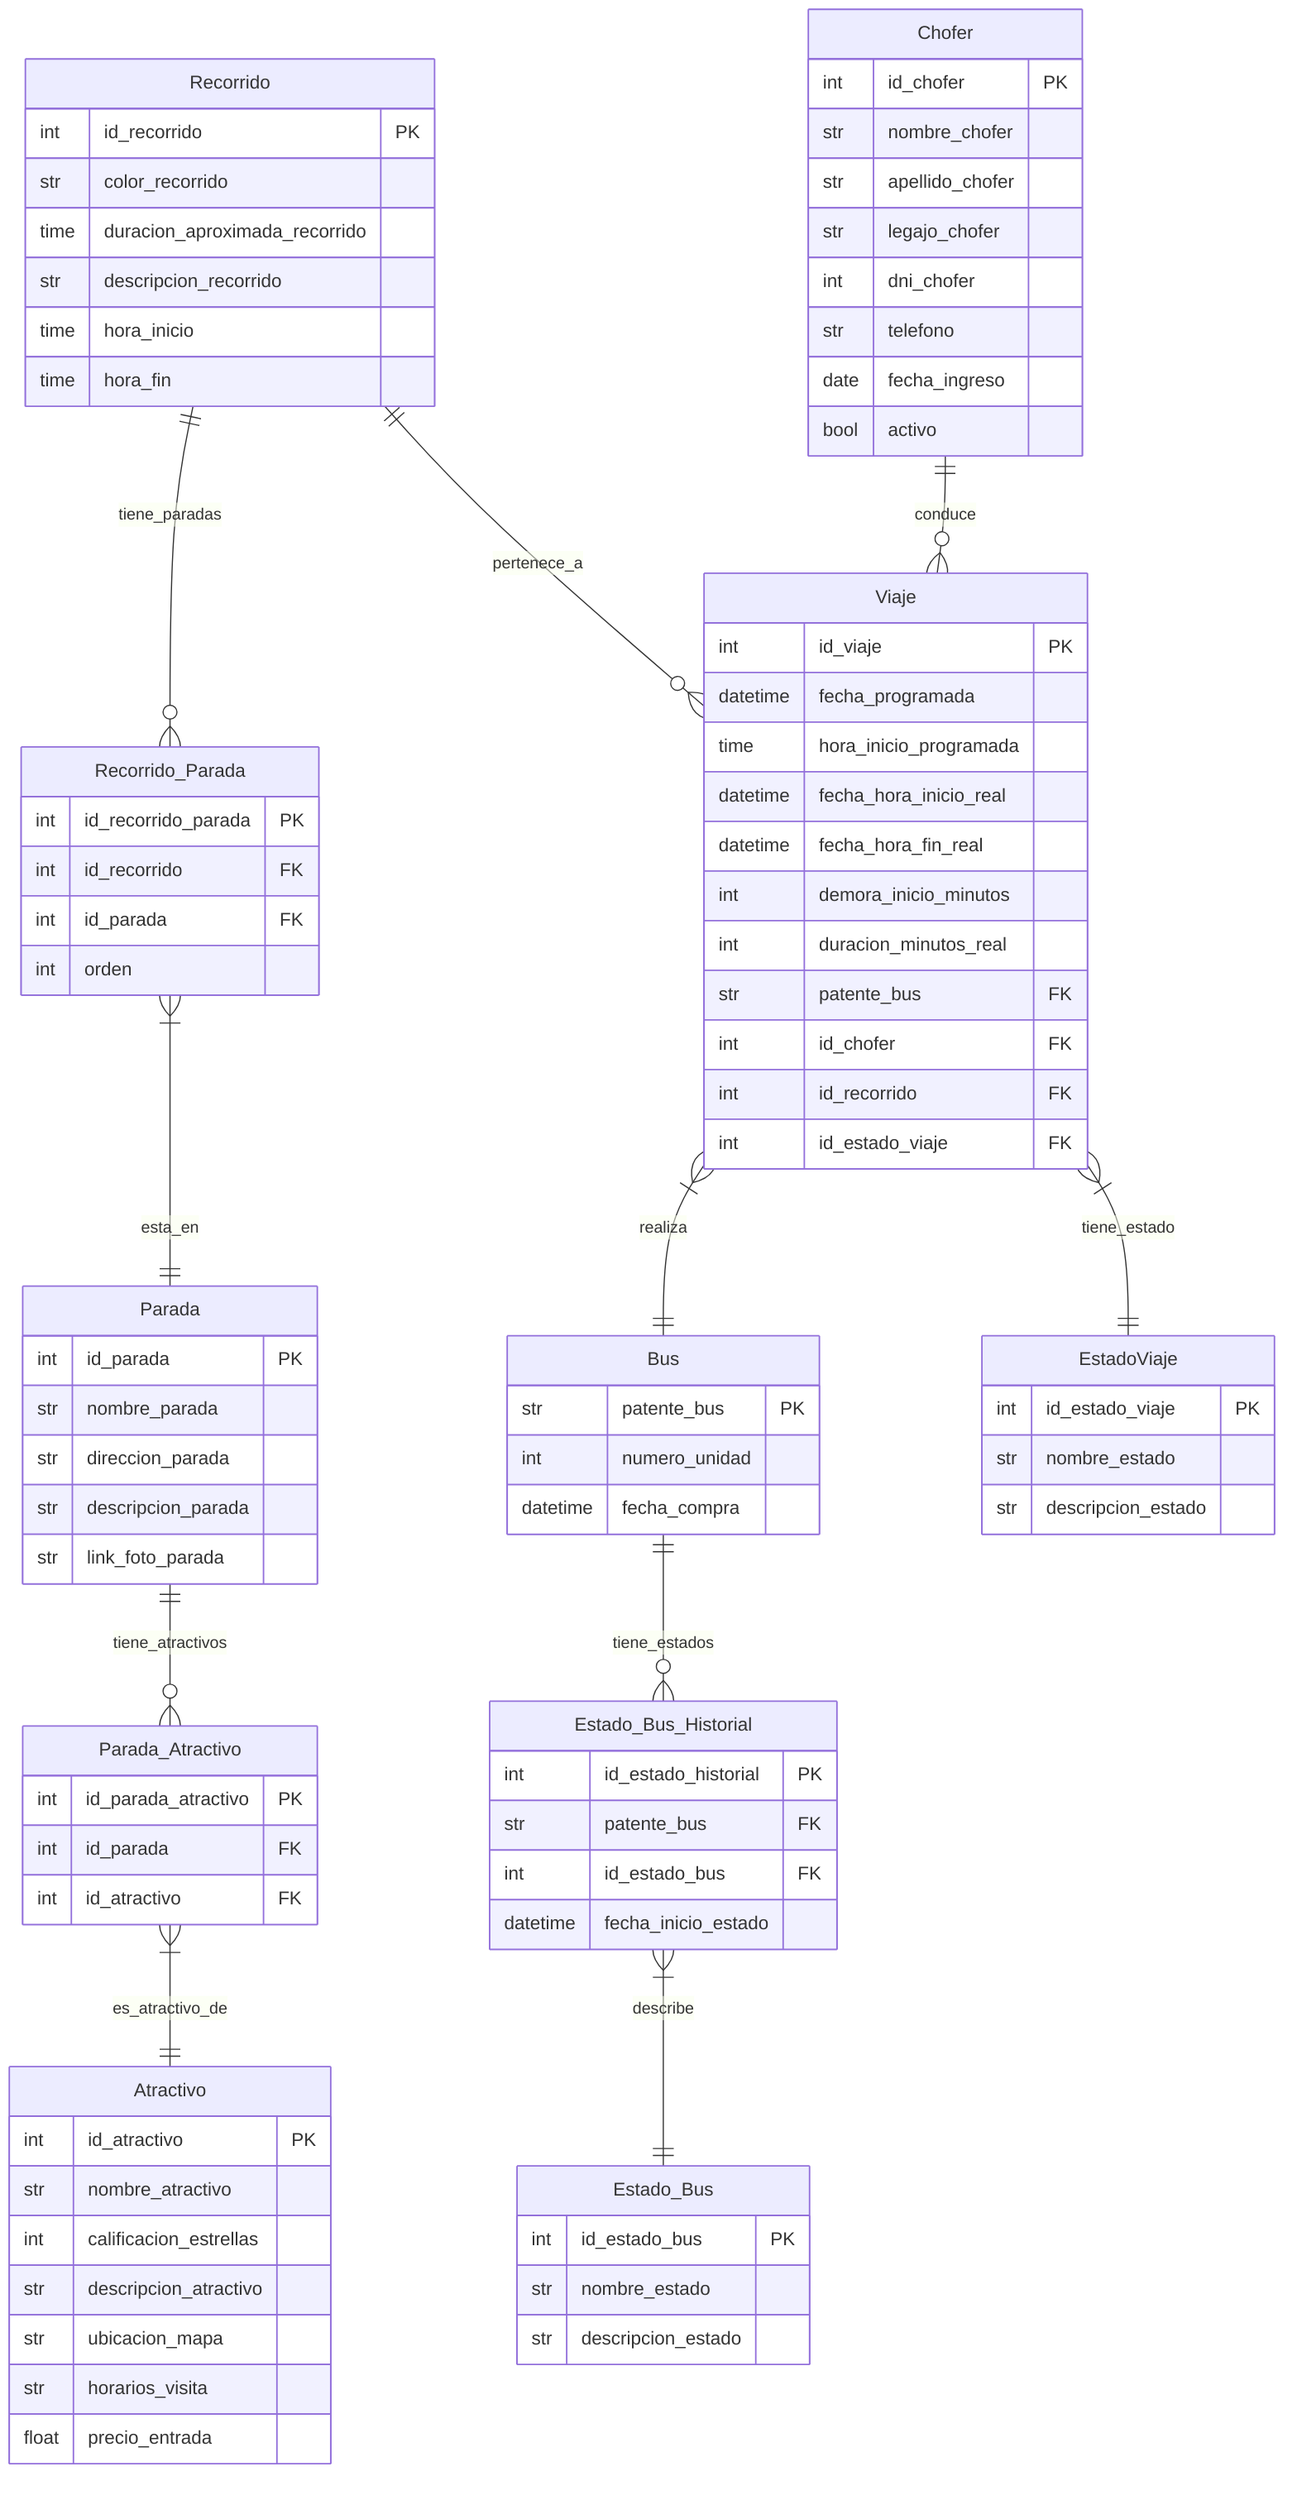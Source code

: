 erDiagram
    Recorrido ||--o{ Recorrido_Parada : tiene_paradas
    Recorrido_Parada }|--|| Parada : esta_en
    Parada ||--o{ Parada_Atractivo : tiene_atractivos
    Parada_Atractivo }|--|| Atractivo : es_atractivo_de

    Bus ||--o{ Estado_Bus_Historial : tiene_estados
    Estado_Bus_Historial }|--|| Estado_Bus : describe
    Chofer ||--o{ Viaje : conduce
    Viaje }|--|| Bus : realiza
    Recorrido ||--o{ Viaje : pertenece_a

    Viaje }|--|| EstadoViaje : tiene_estado 

    Recorrido {
        int id_recorrido PK
        str color_recorrido
        time duracion_aproximada_recorrido
        str descripcion_recorrido
        time hora_inicio
        time hora_fin
    }

    Recorrido_Parada {
        int id_recorrido_parada PK
        int id_recorrido FK
        int id_parada FK
        int orden
    }

    Parada {
        int id_parada PK
        str nombre_parada
        str direccion_parada
        str descripcion_parada
        str link_foto_parada
    }

    Parada_Atractivo {
        int id_parada_atractivo PK
        int id_parada FK
        int id_atractivo FK
    }

    Atractivo {
        int id_atractivo PK
        str nombre_atractivo
        int calificacion_estrellas
        str descripcion_atractivo
        str ubicacion_mapa
        str horarios_visita
        float precio_entrada
    }

    Bus {
        str patente_bus PK
        int numero_unidad
        datetime fecha_compra
    
    }

    Estado_Bus {
        int id_estado_bus PK
        str nombre_estado
        str descripcion_estado
    }

    Estado_Bus_Historial {
        int id_estado_historial PK
        str patente_bus FK
        int id_estado_bus FK
        datetime fecha_inicio_estado
    }

    Chofer {
        int id_chofer PK
        str nombre_chofer
        str apellido_chofer
        str legajo_chofer
        int dni_chofer
        str telefono
        date fecha_ingreso
        bool activo
    }

    Viaje {
        int id_viaje PK
        datetime fecha_programada
        time hora_inicio_programada
        datetime fecha_hora_inicio_real
        datetime fecha_hora_fin_real
        int demora_inicio_minutos
        int duracion_minutos_real
        str patente_bus FK
        int id_chofer FK
        int id_recorrido FK
        int id_estado_viaje FK
    }
    EstadoViaje {
        int id_estado_viaje PK
        str nombre_estado
        str descripcion_estado
    }